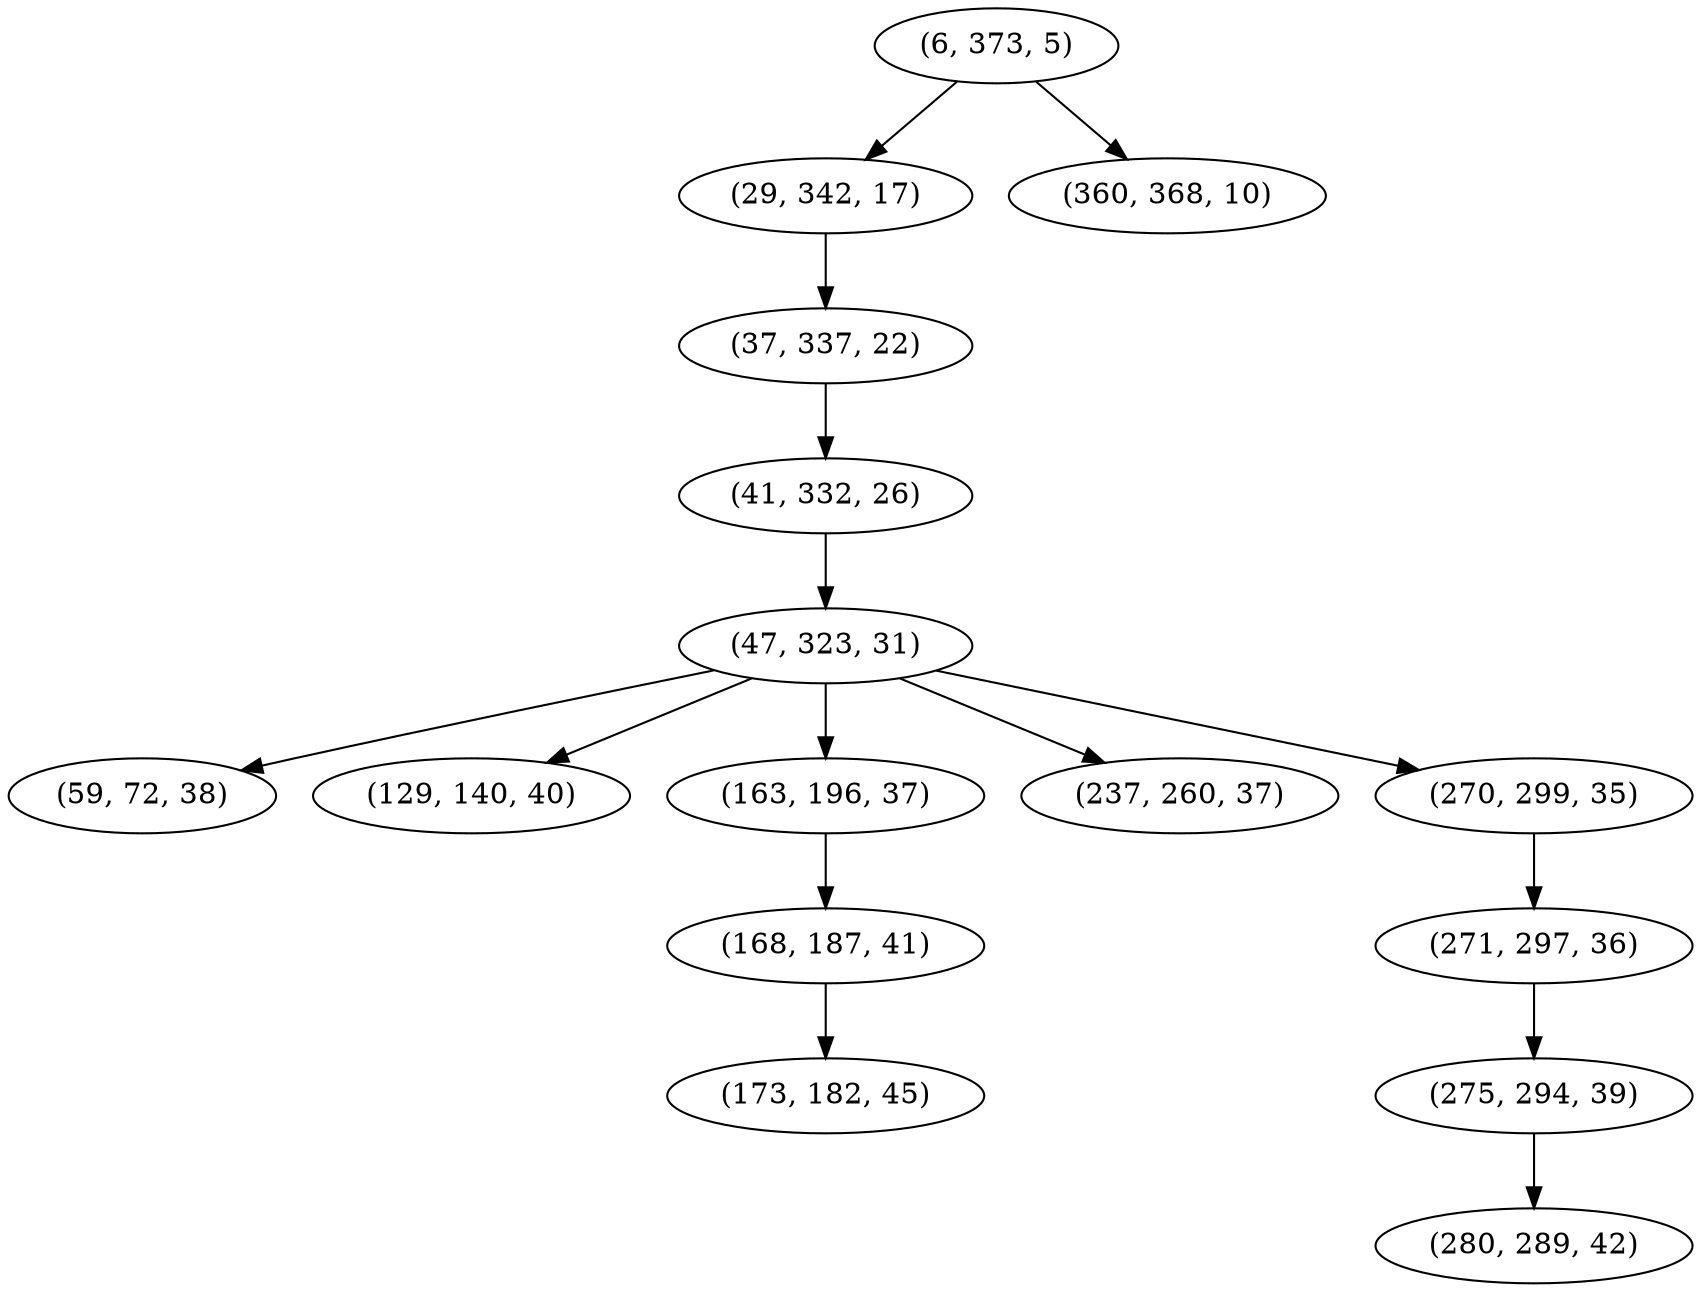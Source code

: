 digraph tree {
    "(6, 373, 5)";
    "(29, 342, 17)";
    "(37, 337, 22)";
    "(41, 332, 26)";
    "(47, 323, 31)";
    "(59, 72, 38)";
    "(129, 140, 40)";
    "(163, 196, 37)";
    "(168, 187, 41)";
    "(173, 182, 45)";
    "(237, 260, 37)";
    "(270, 299, 35)";
    "(271, 297, 36)";
    "(275, 294, 39)";
    "(280, 289, 42)";
    "(360, 368, 10)";
    "(6, 373, 5)" -> "(29, 342, 17)";
    "(6, 373, 5)" -> "(360, 368, 10)";
    "(29, 342, 17)" -> "(37, 337, 22)";
    "(37, 337, 22)" -> "(41, 332, 26)";
    "(41, 332, 26)" -> "(47, 323, 31)";
    "(47, 323, 31)" -> "(59, 72, 38)";
    "(47, 323, 31)" -> "(129, 140, 40)";
    "(47, 323, 31)" -> "(163, 196, 37)";
    "(47, 323, 31)" -> "(237, 260, 37)";
    "(47, 323, 31)" -> "(270, 299, 35)";
    "(163, 196, 37)" -> "(168, 187, 41)";
    "(168, 187, 41)" -> "(173, 182, 45)";
    "(270, 299, 35)" -> "(271, 297, 36)";
    "(271, 297, 36)" -> "(275, 294, 39)";
    "(275, 294, 39)" -> "(280, 289, 42)";
}
